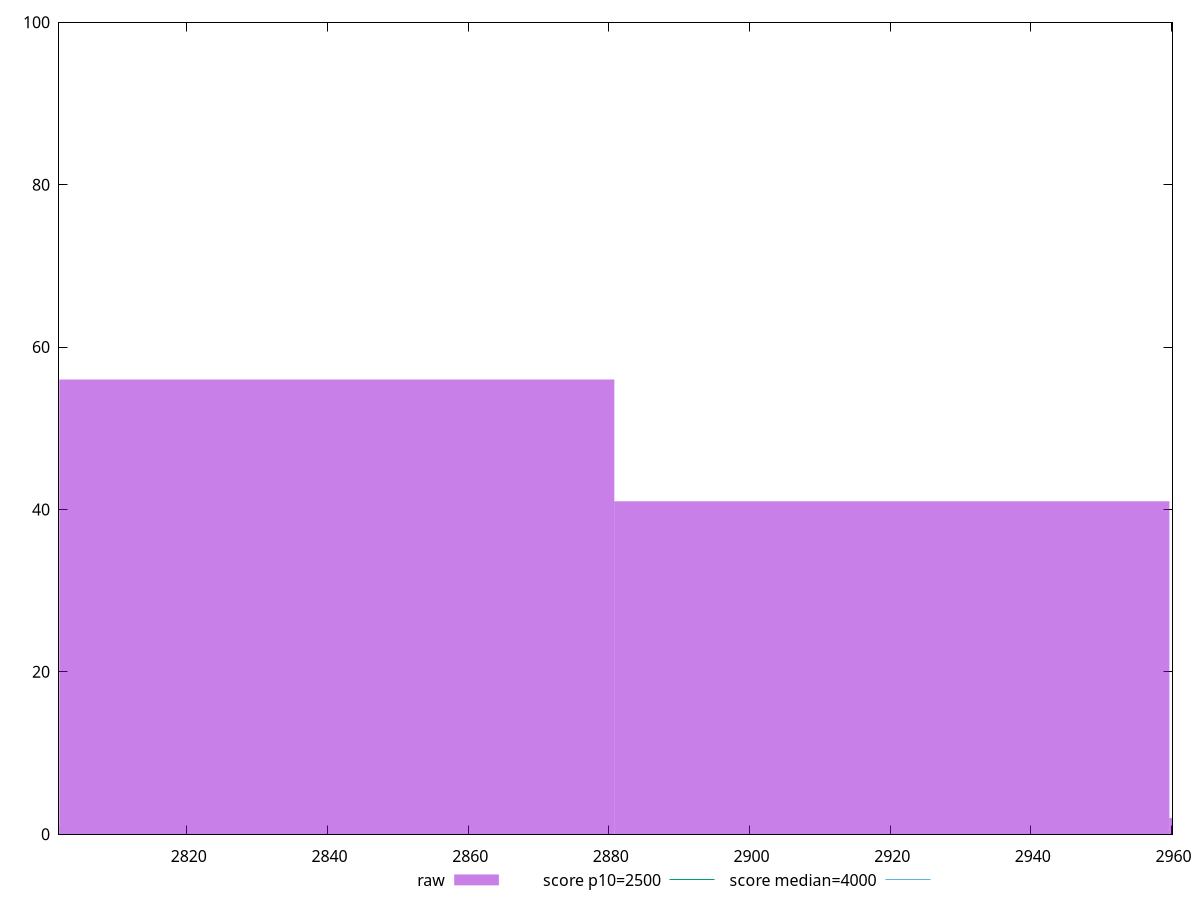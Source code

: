 reset

$raw <<EOF
2841.3194258119333 56
2920.2449654178204 41
2999.1705050237074 2
2762.3938862060463 1
EOF

set key outside below
set boxwidth 78.92553960588704
set xrange [2801.8191000000006:2960.146499999999]
set yrange [0:100]
set style fill transparent solid 0.5 noborder

set parametric
set terminal svg size 640, 490 enhanced background rgb 'white'
set output "report_00007_2020-12-11T15:55:29.892Z/largest-contentful-paint/samples/pages+cached+noexternal+nofonts+nosvg+noimg/raw/histogram.svg"

plot $raw title "raw" with boxes, \
     2500,t title "score p10=2500", \
     4000,t title "score median=4000"

reset
